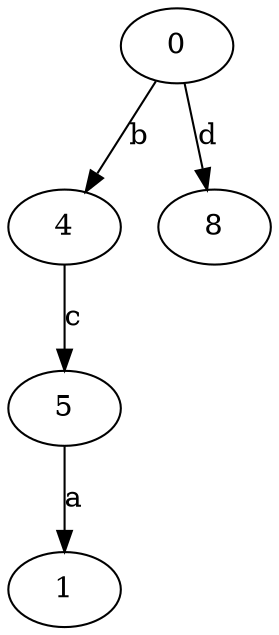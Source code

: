 strict digraph  {
0;
1;
4;
5;
8;
0 -> 4  [label=b];
0 -> 8  [label=d];
4 -> 5  [label=c];
5 -> 1  [label=a];
}
